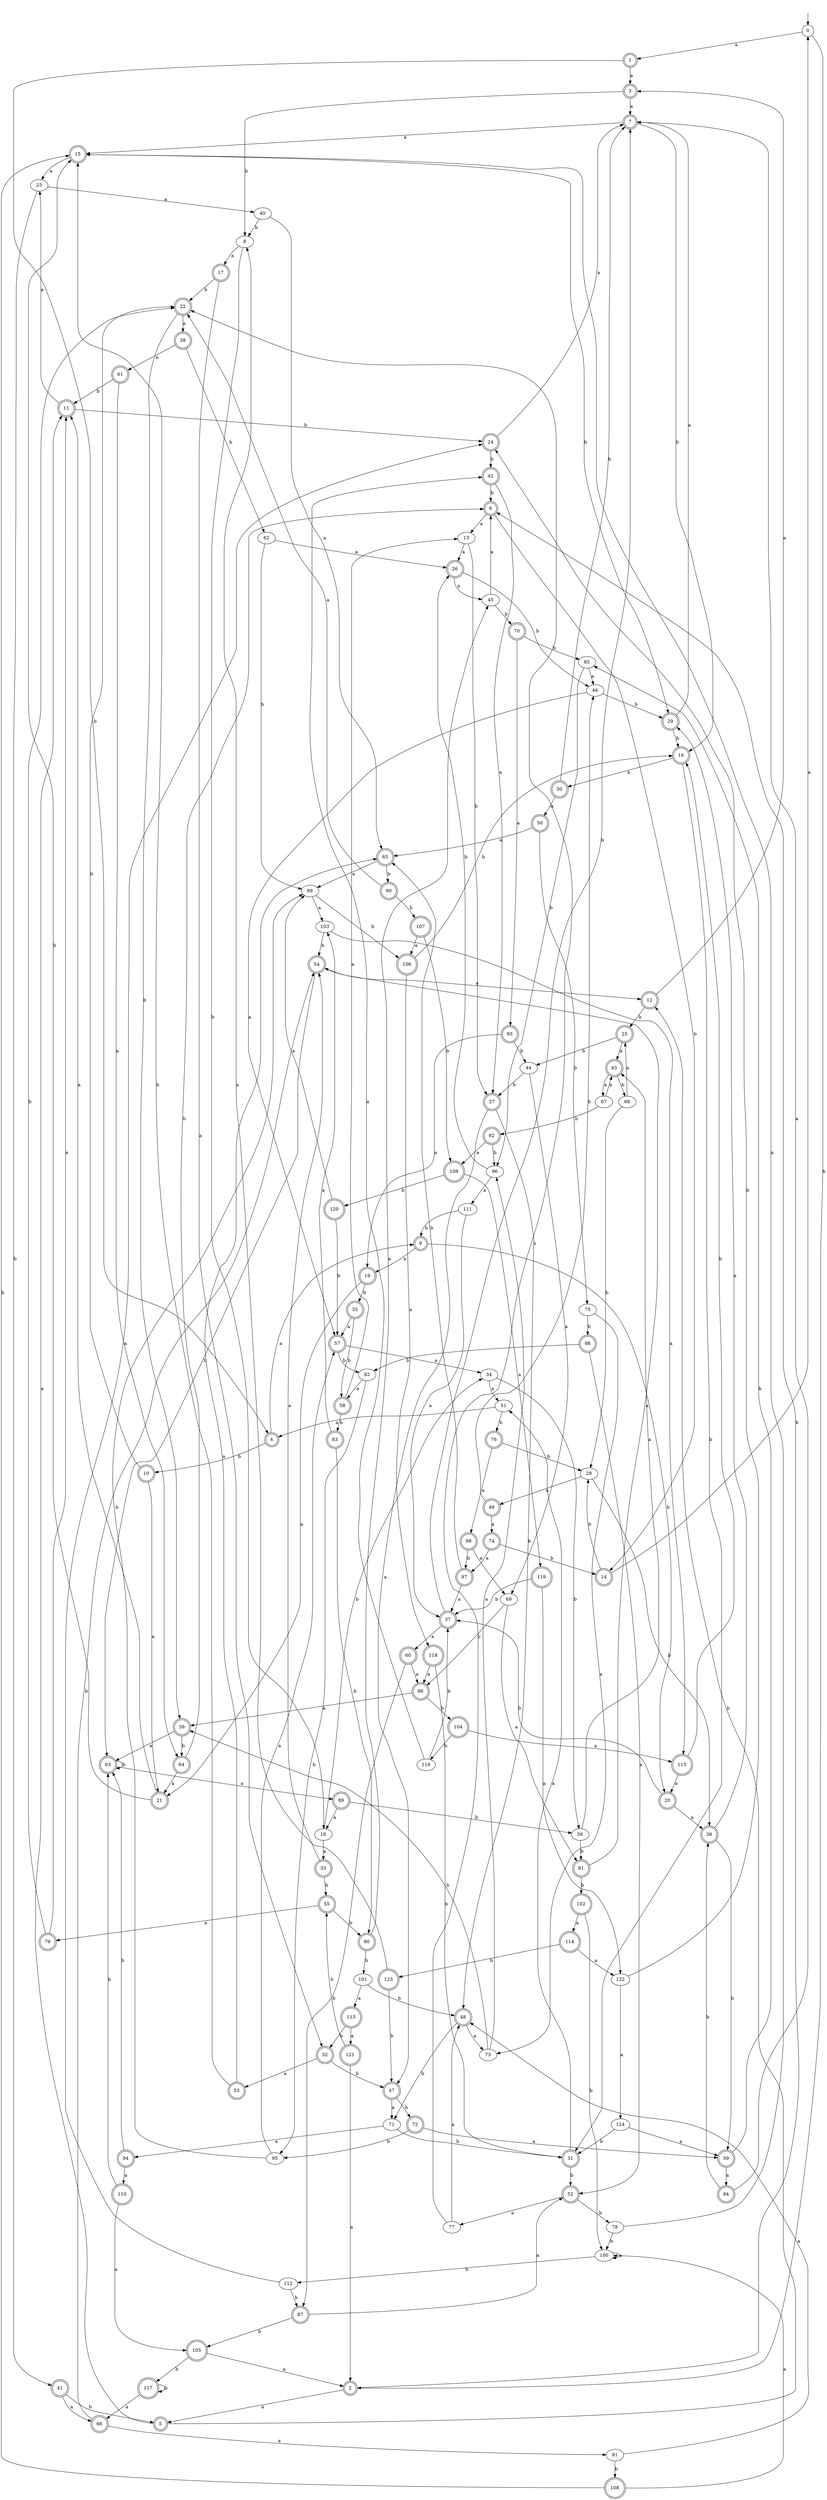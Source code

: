 digraph RandomDFA {
  __start0 [label="", shape=none];
  __start0 -> 0 [label=""];
  0 [shape=circle]
  0 -> 1 [label="a"]
  0 -> 2 [label="b"]
  1 [shape=doublecircle]
  1 -> 3 [label="a"]
  1 -> 4 [label="b"]
  2 [shape=doublecircle]
  2 -> 5 [label="a"]
  2 -> 6 [label="b"]
  3 [shape=doublecircle]
  3 -> 7 [label="a"]
  3 -> 8 [label="b"]
  4 [shape=doublecircle]
  4 -> 9 [label="a"]
  4 -> 10 [label="b"]
  5 [shape=doublecircle]
  5 -> 11 [label="a"]
  5 -> 12 [label="b"]
  6 [shape=doublecircle]
  6 -> 13 [label="a"]
  6 -> 14 [label="b"]
  7 [shape=doublecircle]
  7 -> 15 [label="a"]
  7 -> 16 [label="b"]
  8
  8 -> 17 [label="a"]
  8 -> 18 [label="b"]
  9 [shape=doublecircle]
  9 -> 19 [label="a"]
  9 -> 20 [label="b"]
  10 [shape=doublecircle]
  10 -> 21 [label="a"]
  10 -> 22 [label="b"]
  11 [shape=doublecircle]
  11 -> 23 [label="a"]
  11 -> 24 [label="b"]
  12 [shape=doublecircle]
  12 -> 3 [label="a"]
  12 -> 25 [label="b"]
  13
  13 -> 26 [label="a"]
  13 -> 27 [label="b"]
  14 [shape=doublecircle]
  14 -> 0 [label="a"]
  14 -> 28 [label="b"]
  15 [shape=doublecircle]
  15 -> 23 [label="a"]
  15 -> 29 [label="b"]
  16 [shape=doublecircle]
  16 -> 30 [label="a"]
  16 -> 31 [label="b"]
  17 [shape=doublecircle]
  17 -> 32 [label="a"]
  17 -> 22 [label="b"]
  18
  18 -> 33 [label="a"]
  18 -> 34 [label="b"]
  19 [shape=doublecircle]
  19 -> 21 [label="a"]
  19 -> 35 [label="b"]
  20 [shape=doublecircle]
  20 -> 36 [label="a"]
  20 -> 37 [label="b"]
  21 [shape=doublecircle]
  21 -> 11 [label="a"]
  21 -> 15 [label="b"]
  22 [shape=doublecircle]
  22 -> 38 [label="a"]
  22 -> 39 [label="b"]
  23
  23 -> 40 [label="a"]
  23 -> 41 [label="b"]
  24 [shape=doublecircle]
  24 -> 7 [label="a"]
  24 -> 42 [label="b"]
  25 [shape=doublecircle]
  25 -> 43 [label="a"]
  25 -> 44 [label="b"]
  26 [shape=doublecircle]
  26 -> 45 [label="a"]
  26 -> 46 [label="b"]
  27 [shape=doublecircle]
  27 -> 47 [label="a"]
  27 -> 48 [label="b"]
  28
  28 -> 49 [label="a"]
  28 -> 36 [label="b"]
  29 [shape=doublecircle]
  29 -> 7 [label="a"]
  29 -> 16 [label="b"]
  30 [shape=doublecircle]
  30 -> 50 [label="a"]
  30 -> 7 [label="b"]
  31 [shape=doublecircle]
  31 -> 51 [label="a"]
  31 -> 52 [label="b"]
  32 [shape=doublecircle]
  32 -> 53 [label="a"]
  32 -> 47 [label="b"]
  33 [shape=doublecircle]
  33 -> 54 [label="a"]
  33 -> 55 [label="b"]
  34
  34 -> 51 [label="a"]
  34 -> 56 [label="b"]
  35 [shape=doublecircle]
  35 -> 57 [label="a"]
  35 -> 58 [label="b"]
  36 [shape=doublecircle]
  36 -> 29 [label="a"]
  36 -> 59 [label="b"]
  37 [shape=doublecircle]
  37 -> 60 [label="a"]
  37 -> 7 [label="b"]
  38 [shape=doublecircle]
  38 -> 61 [label="a"]
  38 -> 62 [label="b"]
  39 [shape=doublecircle]
  39 -> 63 [label="a"]
  39 -> 64 [label="b"]
  40
  40 -> 65 [label="a"]
  40 -> 8 [label="b"]
  41 [shape=doublecircle]
  41 -> 66 [label="a"]
  41 -> 5 [label="b"]
  42 [shape=doublecircle]
  42 -> 27 [label="a"]
  42 -> 6 [label="b"]
  43 [shape=doublecircle]
  43 -> 67 [label="a"]
  43 -> 68 [label="b"]
  44
  44 -> 69 [label="a"]
  44 -> 27 [label="b"]
  45
  45 -> 6 [label="a"]
  45 -> 70 [label="b"]
  46
  46 -> 57 [label="a"]
  46 -> 29 [label="b"]
  47 [shape=doublecircle]
  47 -> 71 [label="a"]
  47 -> 72 [label="b"]
  48 [shape=doublecircle]
  48 -> 73 [label="a"]
  48 -> 71 [label="b"]
  49 [shape=doublecircle]
  49 -> 74 [label="a"]
  49 -> 46 [label="b"]
  50 [shape=doublecircle]
  50 -> 65 [label="a"]
  50 -> 75 [label="b"]
  51
  51 -> 4 [label="a"]
  51 -> 76 [label="b"]
  52 [shape=doublecircle]
  52 -> 77 [label="a"]
  52 -> 78 [label="b"]
  53 [shape=doublecircle]
  53 -> 65 [label="a"]
  53 -> 15 [label="b"]
  54 [shape=doublecircle]
  54 -> 12 [label="a"]
  54 -> 63 [label="b"]
  55 [shape=doublecircle]
  55 -> 79 [label="a"]
  55 -> 80 [label="b"]
  56
  56 -> 43 [label="a"]
  56 -> 81 [label="b"]
  57 [shape=doublecircle]
  57 -> 34 [label="a"]
  57 -> 82 [label="b"]
  58 [shape=doublecircle]
  58 -> 13 [label="a"]
  58 -> 83 [label="b"]
  59 [shape=doublecircle]
  59 -> 84 [label="a"]
  59 -> 85 [label="b"]
  60 [shape=doublecircle]
  60 -> 86 [label="a"]
  60 -> 87 [label="b"]
  61 [shape=doublecircle]
  61 -> 64 [label="a"]
  61 -> 11 [label="b"]
  62
  62 -> 26 [label="a"]
  62 -> 88 [label="b"]
  63 [shape=doublecircle]
  63 -> 89 [label="a"]
  63 -> 63 [label="b"]
  64 [shape=doublecircle]
  64 -> 21 [label="a"]
  64 -> 6 [label="b"]
  65 [shape=doublecircle]
  65 -> 88 [label="a"]
  65 -> 90 [label="b"]
  66 [shape=doublecircle]
  66 -> 91 [label="a"]
  66 -> 54 [label="b"]
  67
  67 -> 43 [label="a"]
  67 -> 92 [label="b"]
  68
  68 -> 25 [label="a"]
  68 -> 28 [label="b"]
  69
  69 -> 81 [label="a"]
  69 -> 86 [label="b"]
  70 [shape=doublecircle]
  70 -> 93 [label="a"]
  70 -> 85 [label="b"]
  71
  71 -> 94 [label="a"]
  71 -> 31 [label="b"]
  72 [shape=doublecircle]
  72 -> 59 [label="a"]
  72 -> 95 [label="b"]
  73
  73 -> 96 [label="a"]
  73 -> 39 [label="b"]
  74 [shape=doublecircle]
  74 -> 97 [label="a"]
  74 -> 14 [label="b"]
  75
  75 -> 73 [label="a"]
  75 -> 98 [label="b"]
  76 [shape=doublecircle]
  76 -> 99 [label="a"]
  76 -> 28 [label="b"]
  77
  77 -> 48 [label="a"]
  77 -> 22 [label="b"]
  78
  78 -> 15 [label="a"]
  78 -> 100 [label="b"]
  79 [shape=doublecircle]
  79 -> 11 [label="a"]
  79 -> 22 [label="b"]
  80 [shape=doublecircle]
  80 -> 45 [label="a"]
  80 -> 101 [label="b"]
  81 [shape=doublecircle]
  81 -> 54 [label="a"]
  81 -> 102 [label="b"]
  82
  82 -> 58 [label="a"]
  82 -> 95 [label="b"]
  83 [shape=doublecircle]
  83 -> 103 [label="a"]
  83 -> 80 [label="b"]
  84 [shape=doublecircle]
  84 -> 7 [label="a"]
  84 -> 36 [label="b"]
  85
  85 -> 46 [label="a"]
  85 -> 96 [label="b"]
  86 [shape=doublecircle]
  86 -> 39 [label="a"]
  86 -> 104 [label="b"]
  87 [shape=doublecircle]
  87 -> 52 [label="a"]
  87 -> 105 [label="b"]
  88
  88 -> 103 [label="a"]
  88 -> 106 [label="b"]
  89 [shape=doublecircle]
  89 -> 18 [label="a"]
  89 -> 56 [label="b"]
  90 [shape=doublecircle]
  90 -> 22 [label="a"]
  90 -> 107 [label="b"]
  91
  91 -> 48 [label="a"]
  91 -> 108 [label="b"]
  92 [shape=doublecircle]
  92 -> 109 [label="a"]
  92 -> 96 [label="b"]
  93 [shape=doublecircle]
  93 -> 19 [label="a"]
  93 -> 44 [label="b"]
  94 [shape=doublecircle]
  94 -> 110 [label="a"]
  94 -> 63 [label="b"]
  95
  95 -> 57 [label="a"]
  95 -> 88 [label="b"]
  96
  96 -> 111 [label="a"]
  96 -> 26 [label="b"]
  97 [shape=doublecircle]
  97 -> 37 [label="a"]
  97 -> 65 [label="b"]
  98 [shape=doublecircle]
  98 -> 52 [label="a"]
  98 -> 82 [label="b"]
  99 [shape=doublecircle]
  99 -> 69 [label="a"]
  99 -> 97 [label="b"]
  100
  100 -> 100 [label="a"]
  100 -> 112 [label="b"]
  101
  101 -> 113 [label="a"]
  101 -> 48 [label="b"]
  102 [shape=doublecircle]
  102 -> 114 [label="a"]
  102 -> 100 [label="b"]
  103
  103 -> 115 [label="a"]
  103 -> 54 [label="b"]
  104 [shape=doublecircle]
  104 -> 115 [label="a"]
  104 -> 116 [label="b"]
  105 [shape=doublecircle]
  105 -> 2 [label="a"]
  105 -> 117 [label="b"]
  106 [shape=doublecircle]
  106 -> 118 [label="a"]
  106 -> 16 [label="b"]
  107 [shape=doublecircle]
  107 -> 106 [label="a"]
  107 -> 109 [label="b"]
  108 [shape=doublecircle]
  108 -> 100 [label="a"]
  108 -> 15 [label="b"]
  109 [shape=doublecircle]
  109 -> 119 [label="a"]
  109 -> 120 [label="b"]
  110 [shape=doublecircle]
  110 -> 105 [label="a"]
  110 -> 63 [label="b"]
  111
  111 -> 37 [label="a"]
  111 -> 9 [label="b"]
  112
  112 -> 24 [label="a"]
  112 -> 87 [label="b"]
  113 [shape=doublecircle]
  113 -> 121 [label="a"]
  113 -> 32 [label="b"]
  114 [shape=doublecircle]
  114 -> 122 [label="a"]
  114 -> 123 [label="b"]
  115 [shape=doublecircle]
  115 -> 20 [label="a"]
  115 -> 16 [label="b"]
  116
  116 -> 42 [label="a"]
  116 -> 37 [label="b"]
  117 [shape=doublecircle]
  117 -> 66 [label="a"]
  117 -> 117 [label="b"]
  118 [shape=doublecircle]
  118 -> 86 [label="a"]
  118 -> 31 [label="b"]
  119 [shape=doublecircle]
  119 -> 122 [label="a"]
  119 -> 37 [label="b"]
  120 [shape=doublecircle]
  120 -> 88 [label="a"]
  120 -> 57 [label="b"]
  121 [shape=doublecircle]
  121 -> 2 [label="a"]
  121 -> 55 [label="b"]
  122
  122 -> 124 [label="a"]
  122 -> 24 [label="b"]
  123 [shape=doublecircle]
  123 -> 8 [label="a"]
  123 -> 47 [label="b"]
  124
  124 -> 59 [label="a"]
  124 -> 31 [label="b"]
}
